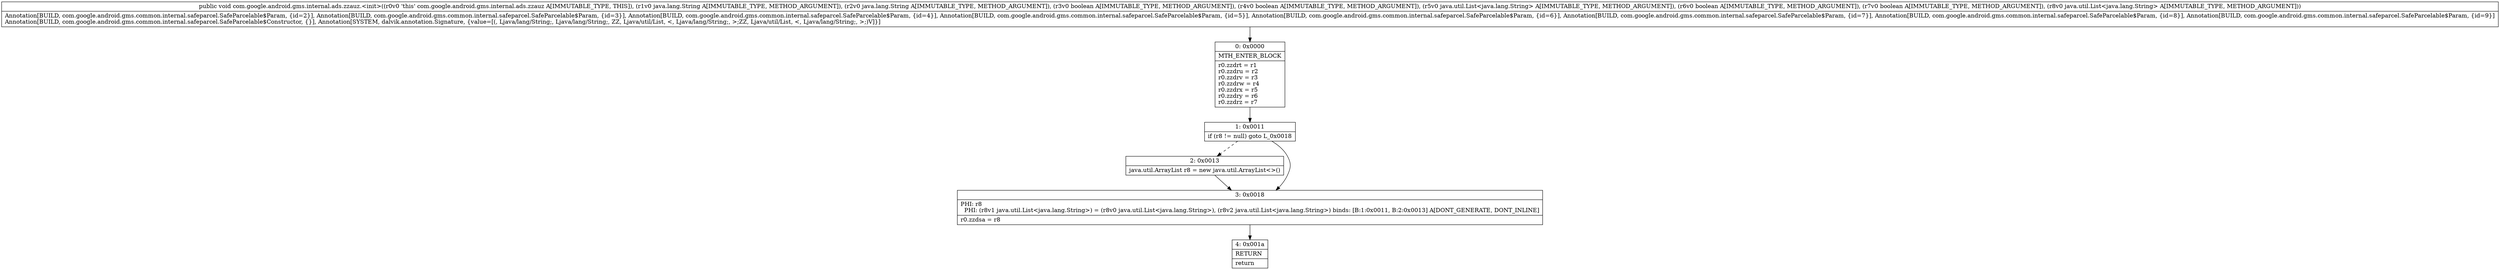digraph "CFG forcom.google.android.gms.internal.ads.zzauz.\<init\>(Ljava\/lang\/String;Ljava\/lang\/String;ZZLjava\/util\/List;ZZLjava\/util\/List;)V" {
Node_0 [shape=record,label="{0\:\ 0x0000|MTH_ENTER_BLOCK\l|r0.zzdrt = r1\lr0.zzdru = r2\lr0.zzdrv = r3\lr0.zzdrw = r4\lr0.zzdrx = r5\lr0.zzdry = r6\lr0.zzdrz = r7\l}"];
Node_1 [shape=record,label="{1\:\ 0x0011|if (r8 != null) goto L_0x0018\l}"];
Node_2 [shape=record,label="{2\:\ 0x0013|java.util.ArrayList r8 = new java.util.ArrayList\<\>()\l}"];
Node_3 [shape=record,label="{3\:\ 0x0018|PHI: r8 \l  PHI: (r8v1 java.util.List\<java.lang.String\>) = (r8v0 java.util.List\<java.lang.String\>), (r8v2 java.util.List\<java.lang.String\>) binds: [B:1:0x0011, B:2:0x0013] A[DONT_GENERATE, DONT_INLINE]\l|r0.zzdsa = r8\l}"];
Node_4 [shape=record,label="{4\:\ 0x001a|RETURN\l|return\l}"];
MethodNode[shape=record,label="{public void com.google.android.gms.internal.ads.zzauz.\<init\>((r0v0 'this' com.google.android.gms.internal.ads.zzauz A[IMMUTABLE_TYPE, THIS]), (r1v0 java.lang.String A[IMMUTABLE_TYPE, METHOD_ARGUMENT]), (r2v0 java.lang.String A[IMMUTABLE_TYPE, METHOD_ARGUMENT]), (r3v0 boolean A[IMMUTABLE_TYPE, METHOD_ARGUMENT]), (r4v0 boolean A[IMMUTABLE_TYPE, METHOD_ARGUMENT]), (r5v0 java.util.List\<java.lang.String\> A[IMMUTABLE_TYPE, METHOD_ARGUMENT]), (r6v0 boolean A[IMMUTABLE_TYPE, METHOD_ARGUMENT]), (r7v0 boolean A[IMMUTABLE_TYPE, METHOD_ARGUMENT]), (r8v0 java.util.List\<java.lang.String\> A[IMMUTABLE_TYPE, METHOD_ARGUMENT]))  | Annotation[BUILD, com.google.android.gms.common.internal.safeparcel.SafeParcelable$Param, \{id=2\}], Annotation[BUILD, com.google.android.gms.common.internal.safeparcel.SafeParcelable$Param, \{id=3\}], Annotation[BUILD, com.google.android.gms.common.internal.safeparcel.SafeParcelable$Param, \{id=4\}], Annotation[BUILD, com.google.android.gms.common.internal.safeparcel.SafeParcelable$Param, \{id=5\}], Annotation[BUILD, com.google.android.gms.common.internal.safeparcel.SafeParcelable$Param, \{id=6\}], Annotation[BUILD, com.google.android.gms.common.internal.safeparcel.SafeParcelable$Param, \{id=7\}], Annotation[BUILD, com.google.android.gms.common.internal.safeparcel.SafeParcelable$Param, \{id=8\}], Annotation[BUILD, com.google.android.gms.common.internal.safeparcel.SafeParcelable$Param, \{id=9\}]\lAnnotation[BUILD, com.google.android.gms.common.internal.safeparcel.SafeParcelable$Constructor, \{\}], Annotation[SYSTEM, dalvik.annotation.Signature, \{value=[(, Ljava\/lang\/String;, Ljava\/lang\/String;, ZZ, Ljava\/util\/List, \<, Ljava\/lang\/String;, \>;ZZ, Ljava\/util\/List, \<, Ljava\/lang\/String;, \>;)V]\}]\l}"];
MethodNode -> Node_0;
Node_0 -> Node_1;
Node_1 -> Node_2[style=dashed];
Node_1 -> Node_3;
Node_2 -> Node_3;
Node_3 -> Node_4;
}

